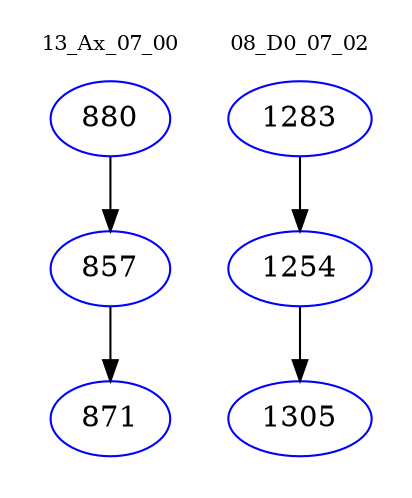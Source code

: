 digraph{
subgraph cluster_0 {
color = white
label = "13_Ax_07_00";
fontsize=10;
T0_880 [label="880", color="blue"]
T0_880 -> T0_857 [color="black"]
T0_857 [label="857", color="blue"]
T0_857 -> T0_871 [color="black"]
T0_871 [label="871", color="blue"]
}
subgraph cluster_1 {
color = white
label = "08_D0_07_02";
fontsize=10;
T1_1283 [label="1283", color="blue"]
T1_1283 -> T1_1254 [color="black"]
T1_1254 [label="1254", color="blue"]
T1_1254 -> T1_1305 [color="black"]
T1_1305 [label="1305", color="blue"]
}
}
